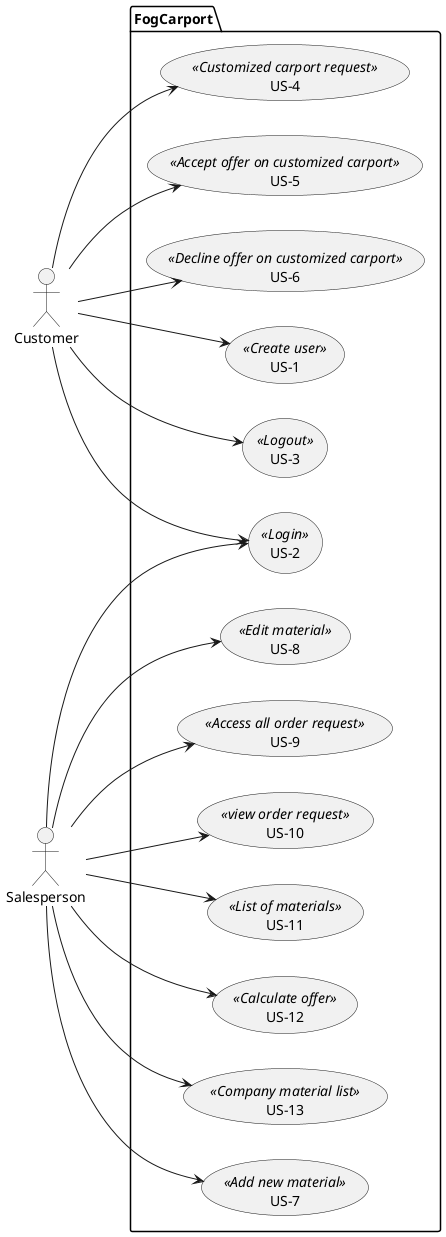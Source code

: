 @startuml
'https://plantuml.com/use-case-diagram

left to right direction
actor Customer as c
actor Salesperson as s

package FogCarport {
  usecase (US-1) <<Create user>> as UC1
  usecase (US-2)<<Login>> as UC2
  usecase (US-3)<<Logout>> as UC3
  usecase (US-4)<<Customized carport request>> as UC4
  usecase (US-5)<<Accept offer on customized carport>> as UC5
  usecase (US-6)<<Decline offer on customized carport>> as UC6
  usecase (US-7)<<Add new material>> as UC7
  usecase (US-8)<<Edit material>> as UC8
  usecase (US-9)<<Access all order request>> as UC9
  usecase (US-10)<<view order request>> as UC10
  usecase (US-11)<<List of materials>> as UC11
  usecase (US-12)<<Calculate offer>> as UC12
  usecase (US-13)<<Company material list>> as UC13

   c --> UC1
   c --> UC2
   s --> UC2
   c --> UC3
   c --> UC4
   c --> UC5
   c --> UC6
   s --> UC7
   s --> UC8
   s --> UC9
   s --> UC10
   s --> UC11
   s --> UC12
   s --> UC13
}
@enduml